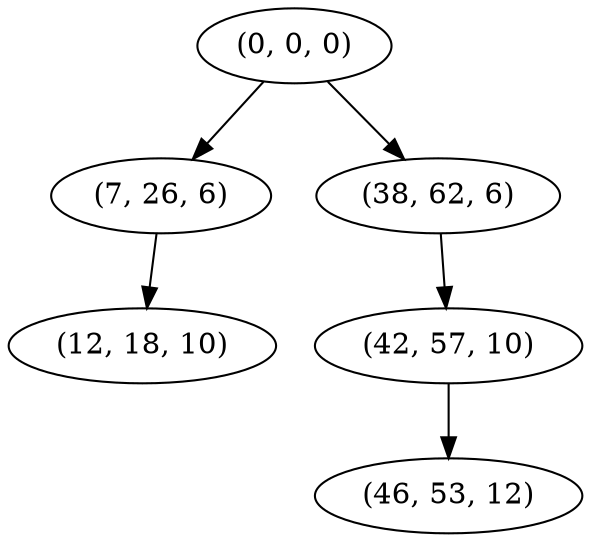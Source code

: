 digraph tree {
    "(0, 0, 0)";
    "(7, 26, 6)";
    "(12, 18, 10)";
    "(38, 62, 6)";
    "(42, 57, 10)";
    "(46, 53, 12)";
    "(0, 0, 0)" -> "(7, 26, 6)";
    "(0, 0, 0)" -> "(38, 62, 6)";
    "(7, 26, 6)" -> "(12, 18, 10)";
    "(38, 62, 6)" -> "(42, 57, 10)";
    "(42, 57, 10)" -> "(46, 53, 12)";
}

